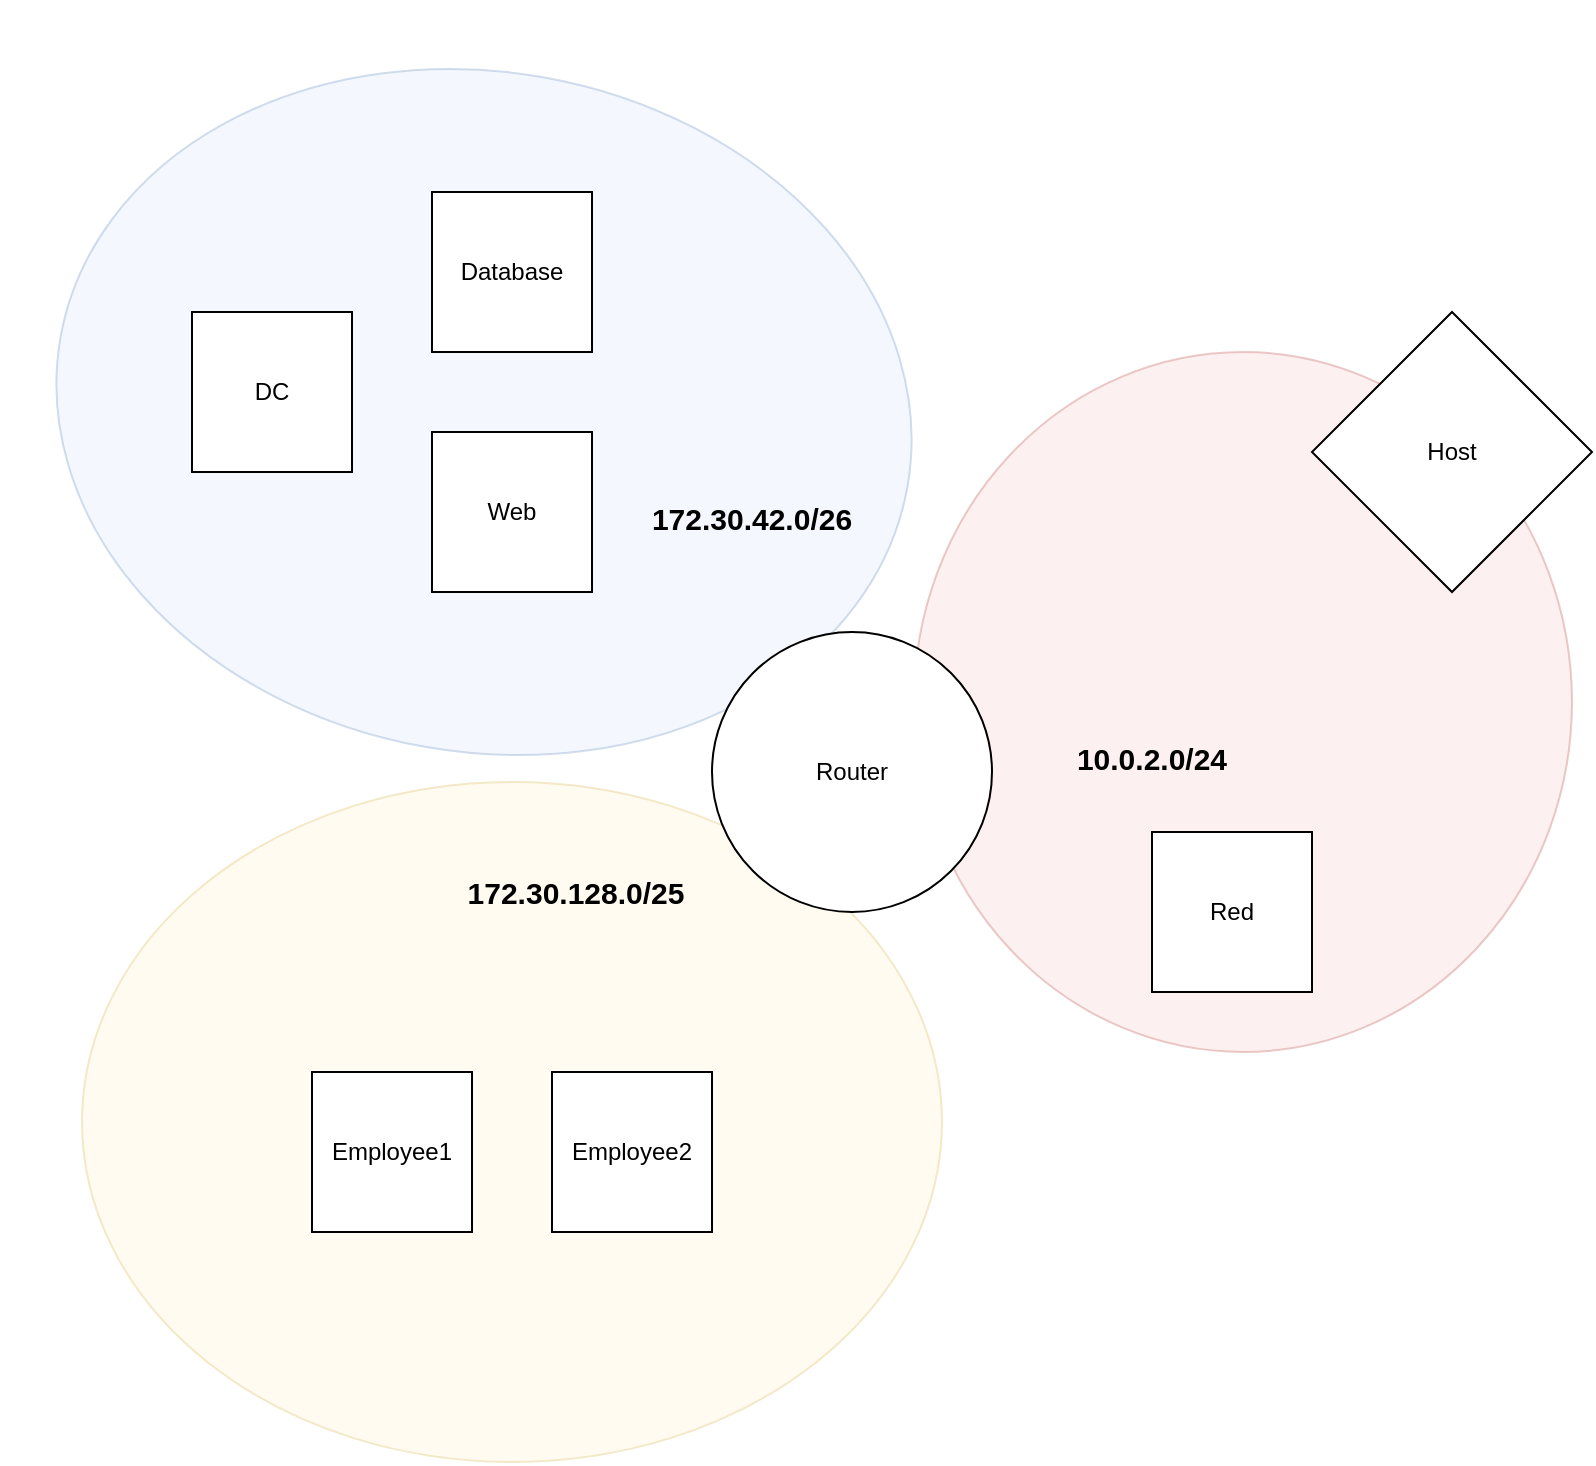 <mxfile>
    <diagram id="ld_233QGI8_kWVuAYu8P" name="Pagina-1">
        <mxGraphModel dx="1167" dy="762" grid="1" gridSize="10" guides="1" tooltips="1" connect="1" arrows="1" fold="1" page="1" pageScale="1" pageWidth="827" pageHeight="1169" math="0" shadow="0">
            <root>
                <mxCell id="0"/>
                <mxCell id="1" parent="0"/>
                <mxCell id="uX4BIjo746ywbt0pbhI5-13" value="" style="ellipse;whiteSpace=wrap;html=1;fillColor=#f8cecc;strokeColor=#b85450;opacity=30;rotation=0;" parent="1" vertex="1">
                    <mxGeometry x="481" y="200" width="329" height="350" as="geometry"/>
                </mxCell>
                <mxCell id="uX4BIjo746ywbt0pbhI5-9" value="" style="ellipse;whiteSpace=wrap;html=1;fillColor=#fff2cc;strokeColor=#d6b656;opacity=30;" parent="1" vertex="1">
                    <mxGeometry x="65" y="415" width="430" height="340" as="geometry"/>
                </mxCell>
                <mxCell id="uX4BIjo746ywbt0pbhI5-10" value="" style="ellipse;whiteSpace=wrap;html=1;fillColor=#dae8fc;strokeColor=#6c8ebf;opacity=30;rotation=10;" parent="1" vertex="1">
                    <mxGeometry x="51" y="60" width="430" height="340" as="geometry"/>
                </mxCell>
                <mxCell id="uX4BIjo746ywbt0pbhI5-1" value="Router" style="ellipse;whiteSpace=wrap;html=1;aspect=fixed;" parent="1" vertex="1">
                    <mxGeometry x="380" y="340" width="140" height="140" as="geometry"/>
                </mxCell>
                <mxCell id="uX4BIjo746ywbt0pbhI5-2" value="Host" style="rhombus;whiteSpace=wrap;html=1;" parent="1" vertex="1">
                    <mxGeometry x="680" y="180" width="140" height="140" as="geometry"/>
                </mxCell>
                <mxCell id="uX4BIjo746ywbt0pbhI5-3" value="Red" style="whiteSpace=wrap;html=1;aspect=fixed;" parent="1" vertex="1">
                    <mxGeometry x="600" y="440" width="80" height="80" as="geometry"/>
                </mxCell>
                <mxCell id="uX4BIjo746ywbt0pbhI5-4" value="Employee2" style="whiteSpace=wrap;html=1;aspect=fixed;" parent="1" vertex="1">
                    <mxGeometry x="300" y="560" width="80" height="80" as="geometry"/>
                </mxCell>
                <mxCell id="uX4BIjo746ywbt0pbhI5-5" value="Employee1" style="whiteSpace=wrap;html=1;aspect=fixed;" parent="1" vertex="1">
                    <mxGeometry x="180" y="560" width="80" height="80" as="geometry"/>
                </mxCell>
                <mxCell id="uX4BIjo746ywbt0pbhI5-6" value="DC" style="whiteSpace=wrap;html=1;aspect=fixed;" parent="1" vertex="1">
                    <mxGeometry x="120" y="180" width="80" height="80" as="geometry"/>
                </mxCell>
                <mxCell id="uX4BIjo746ywbt0pbhI5-7" value="Database" style="whiteSpace=wrap;html=1;aspect=fixed;" parent="1" vertex="1">
                    <mxGeometry x="240" y="120" width="80" height="80" as="geometry"/>
                </mxCell>
                <mxCell id="uX4BIjo746ywbt0pbhI5-8" value="Web" style="whiteSpace=wrap;html=1;aspect=fixed;" parent="1" vertex="1">
                    <mxGeometry x="240" y="240" width="80" height="80" as="geometry"/>
                </mxCell>
                <mxCell id="uX4BIjo746ywbt0pbhI5-11" value="&lt;font style=&quot;font-size: 15px;&quot;&gt;&lt;b&gt;172.30.42.0/26&lt;/b&gt;&lt;/font&gt;" style="text;html=1;strokeColor=none;fillColor=none;align=center;verticalAlign=middle;whiteSpace=wrap;rounded=0;opacity=30;" parent="1" vertex="1">
                    <mxGeometry x="350" y="260" width="100" height="45" as="geometry"/>
                </mxCell>
                <mxCell id="uX4BIjo746ywbt0pbhI5-12" value="&lt;font style=&quot;font-size: 15px;&quot;&gt;&lt;b&gt;172.30.128.0/25&lt;br&gt;&lt;/b&gt;&lt;/font&gt;" style="text;html=1;strokeColor=none;fillColor=none;align=center;verticalAlign=middle;whiteSpace=wrap;rounded=0;opacity=30;" parent="1" vertex="1">
                    <mxGeometry x="244" y="447.5" width="136" height="45" as="geometry"/>
                </mxCell>
                <mxCell id="uX4BIjo746ywbt0pbhI5-14" value="&lt;font style=&quot;font-size: 15px&quot;&gt;&lt;b&gt;10.0.2.0/24&lt;br&gt;&lt;/b&gt;&lt;/font&gt;" style="text;html=1;strokeColor=none;fillColor=none;align=center;verticalAlign=middle;whiteSpace=wrap;rounded=0;opacity=30;" parent="1" vertex="1">
                    <mxGeometry x="550" y="380" width="100" height="45" as="geometry"/>
                </mxCell>
            </root>
        </mxGraphModel>
    </diagram>
</mxfile>